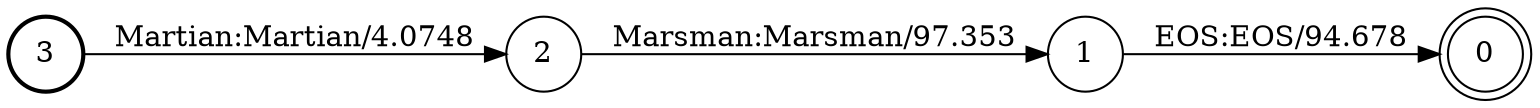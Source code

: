 digraph FST {
rankdir = LR;
size = "22,17";
label = "";
center = 1;
orientation = Portrait;
ranksep = "0.4";
nodesep = "0.25";
3 [label = "3", shape = circle, style = bold, fontsize = 14]
	3 -> 2 [label = "Martian:Martian/4.0748", fontsize = 14];
0 [label = "0", shape = doublecircle, style = solid, fontsize = 14]
1 [label = "1", shape = circle, style = solid, fontsize = 14]
	1 -> 0 [label = "EOS:EOS/94.678", fontsize = 14];
2 [label = "2", shape = circle, style = solid, fontsize = 14]
	2 -> 1 [label = "Marsman:Marsman/97.353", fontsize = 14];
}
